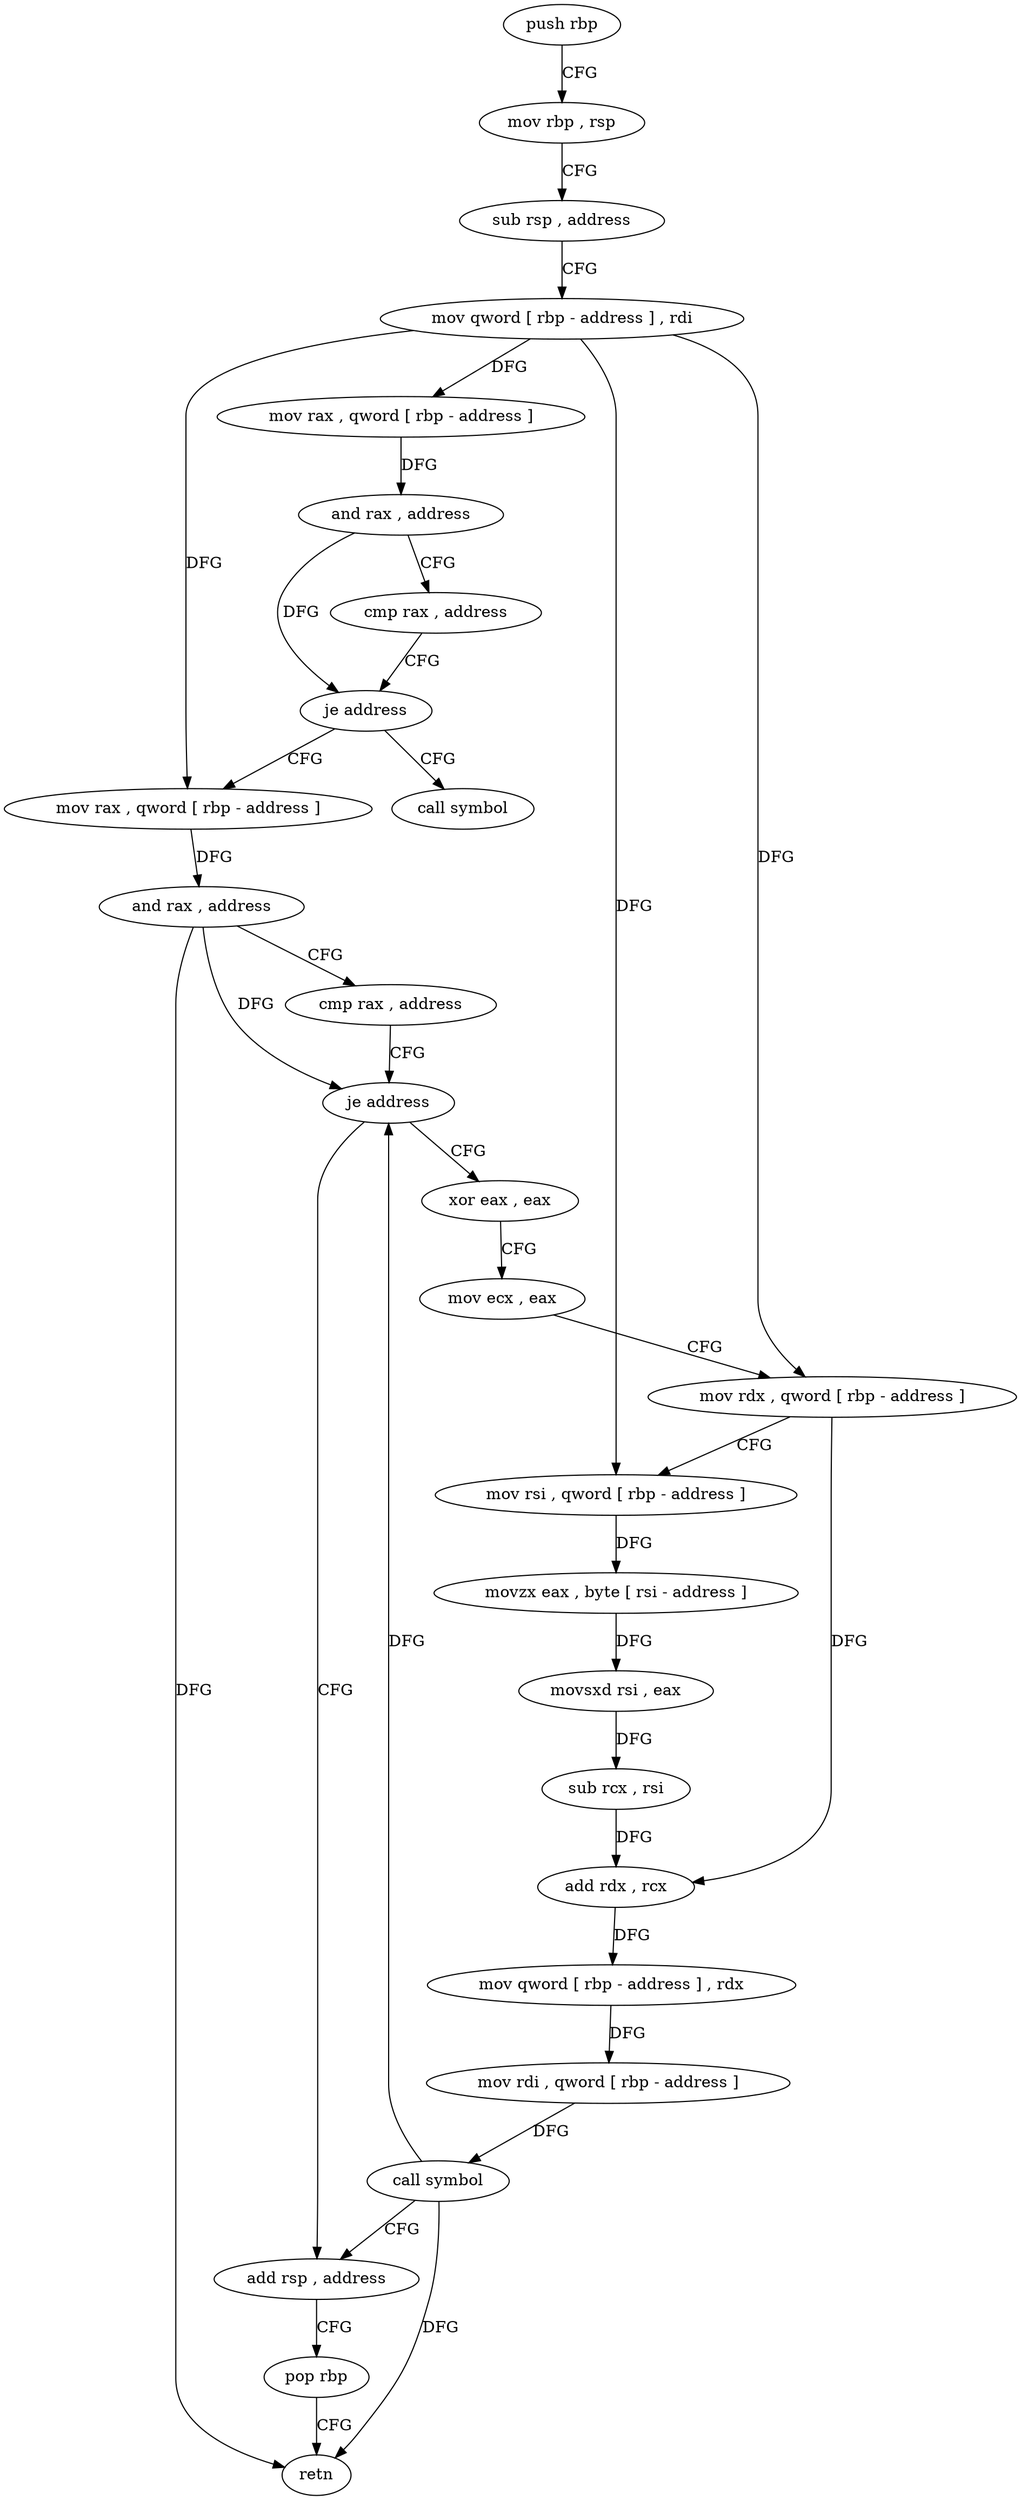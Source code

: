 digraph "func" {
"4275584" [label = "push rbp" ]
"4275585" [label = "mov rbp , rsp" ]
"4275588" [label = "sub rsp , address" ]
"4275592" [label = "mov qword [ rbp - address ] , rdi" ]
"4275596" [label = "mov rax , qword [ rbp - address ]" ]
"4275600" [label = "and rax , address" ]
"4275606" [label = "cmp rax , address" ]
"4275610" [label = "je address" ]
"4275621" [label = "mov rax , qword [ rbp - address ]" ]
"4275616" [label = "call symbol" ]
"4275625" [label = "and rax , address" ]
"4275631" [label = "cmp rax , address" ]
"4275635" [label = "je address" ]
"4275679" [label = "add rsp , address" ]
"4275641" [label = "xor eax , eax" ]
"4275683" [label = "pop rbp" ]
"4275684" [label = "retn" ]
"4275643" [label = "mov ecx , eax" ]
"4275645" [label = "mov rdx , qword [ rbp - address ]" ]
"4275649" [label = "mov rsi , qword [ rbp - address ]" ]
"4275653" [label = "movzx eax , byte [ rsi - address ]" ]
"4275657" [label = "movsxd rsi , eax" ]
"4275660" [label = "sub rcx , rsi" ]
"4275663" [label = "add rdx , rcx" ]
"4275666" [label = "mov qword [ rbp - address ] , rdx" ]
"4275670" [label = "mov rdi , qword [ rbp - address ]" ]
"4275674" [label = "call symbol" ]
"4275584" -> "4275585" [ label = "CFG" ]
"4275585" -> "4275588" [ label = "CFG" ]
"4275588" -> "4275592" [ label = "CFG" ]
"4275592" -> "4275596" [ label = "DFG" ]
"4275592" -> "4275621" [ label = "DFG" ]
"4275592" -> "4275645" [ label = "DFG" ]
"4275592" -> "4275649" [ label = "DFG" ]
"4275596" -> "4275600" [ label = "DFG" ]
"4275600" -> "4275606" [ label = "CFG" ]
"4275600" -> "4275610" [ label = "DFG" ]
"4275606" -> "4275610" [ label = "CFG" ]
"4275610" -> "4275621" [ label = "CFG" ]
"4275610" -> "4275616" [ label = "CFG" ]
"4275621" -> "4275625" [ label = "DFG" ]
"4275625" -> "4275631" [ label = "CFG" ]
"4275625" -> "4275635" [ label = "DFG" ]
"4275625" -> "4275684" [ label = "DFG" ]
"4275631" -> "4275635" [ label = "CFG" ]
"4275635" -> "4275679" [ label = "CFG" ]
"4275635" -> "4275641" [ label = "CFG" ]
"4275679" -> "4275683" [ label = "CFG" ]
"4275641" -> "4275643" [ label = "CFG" ]
"4275683" -> "4275684" [ label = "CFG" ]
"4275643" -> "4275645" [ label = "CFG" ]
"4275645" -> "4275649" [ label = "CFG" ]
"4275645" -> "4275663" [ label = "DFG" ]
"4275649" -> "4275653" [ label = "DFG" ]
"4275653" -> "4275657" [ label = "DFG" ]
"4275657" -> "4275660" [ label = "DFG" ]
"4275660" -> "4275663" [ label = "DFG" ]
"4275663" -> "4275666" [ label = "DFG" ]
"4275666" -> "4275670" [ label = "DFG" ]
"4275670" -> "4275674" [ label = "DFG" ]
"4275674" -> "4275679" [ label = "CFG" ]
"4275674" -> "4275635" [ label = "DFG" ]
"4275674" -> "4275684" [ label = "DFG" ]
}
